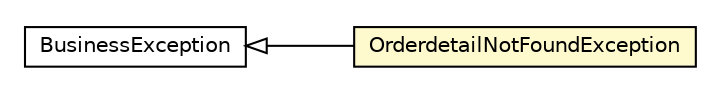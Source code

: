 #!/usr/local/bin/dot
#
# Class diagram 
# Generated by UMLGraph version 5.1 (http://www.umlgraph.org/)
#

digraph G {
	edge [fontname="Helvetica",fontsize=10,labelfontname="Helvetica",labelfontsize=10];
	node [fontname="Helvetica",fontsize=10,shape=plaintext];
	nodesep=0.25;
	ranksep=0.5;
	rankdir=LR;
	// com.inn.headstartdemo.exceptions.application.BusinessException
	c18327 [label=<<table title="com.inn.headstartdemo.exceptions.application.BusinessException" border="0" cellborder="1" cellspacing="0" cellpadding="2" port="p" href="./BusinessException.html">
		<tr><td><table border="0" cellspacing="0" cellpadding="1">
<tr><td align="center" balign="center"> BusinessException </td></tr>
		</table></td></tr>
		</table>>, fontname="Helvetica", fontcolor="black", fontsize=10.0];
	// com.inn.headstartdemo.exceptions.application.OrderdetailNotFoundException
	c18332 [label=<<table title="com.inn.headstartdemo.exceptions.application.OrderdetailNotFoundException" border="0" cellborder="1" cellspacing="0" cellpadding="2" port="p" bgcolor="lemonChiffon" href="./OrderdetailNotFoundException.html">
		<tr><td><table border="0" cellspacing="0" cellpadding="1">
<tr><td align="center" balign="center"> OrderdetailNotFoundException </td></tr>
		</table></td></tr>
		</table>>, fontname="Helvetica", fontcolor="black", fontsize=10.0];
	//com.inn.headstartdemo.exceptions.application.OrderdetailNotFoundException extends com.inn.headstartdemo.exceptions.application.BusinessException
	c18327:p -> c18332:p [dir=back,arrowtail=empty];
}

